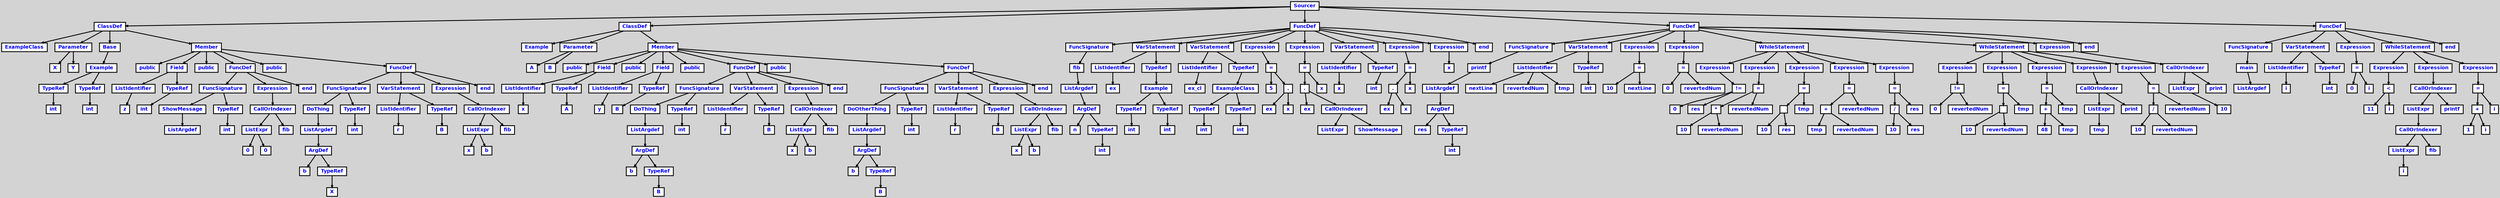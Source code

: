 digraph {

	ordering=out;
	ranksep=.4;
	bgcolor="lightgrey";  node [shape=box, fixedsize=false, fontsize=12, fontname="Helvetica-bold", fontcolor="blue"
	width=.25, height=.25, color="black", fillcolor="white", style="filled, solid, bold"];

	edge [arrowsize=.5, color="black", style="bold"]

	n000012FBF4883410[label="Sourcer"]
	n000012FBF4858E70[label="ClassDef"]
	n000012FBF4858D38[label="ExampleClass"]
	n000012FBF48590E0[label="Parameter"]
	n000012FBF4851BE0[label="X"]
	n000012FBF4851D18[label="Y"]
	n000012FBF4859218[label="Base"]
	n000012FBF4859350[label="Example"]
	n000012FBF4851F88[label="TypeRef"]
	n000012FBF4851AA8[label="int"]
	n000012FBF48521F8[label="TypeRef"]
	n000012FBF4851E50[label="int"]
	n000012FBF4859488[label="Member"]
	n000012FBF4852330[label="public"]
	n000012FBF4852A80[label="Field"]
	n000012FBF48525A0[label="ListIdentifier"]
	n000012FBF4852468[label="z"]
	n000012FBF4852948[label="TypeRef"]
	n000012FBF48526D8[label="int"]
	n000012FBF4852BB8[label="public"]
	n000012FBF4855180[label="FuncDef"]
	n000012FBF48531D0[label="FuncSignature"]
	n000012FBF4853308[label="ShowMessage"]
	n000012FBF4852E28[label="ListArgdef"]
	n000012FBF4853098[label="TypeRef"]
	n000012FBF4852CF0[label="int"]
	n000012FBF48553F0[label="Expression"]
	n000012FBF4855528[label="CallOrIndexer"]
	n000012FBF4854CA0[label="ListExpr"]
	n000012FBF4854550[label="0"]
	n000012FBF48548F8[label="0"]
	n000012FBF4854418[label="fib"]
	n000012FBF4854070[label="end"]
	n000012FBF4855798[label="public"]
	n000012FBF4858858[label="FuncDef"]
	n000012FBF4856290[label="FuncSignature"]
	n000012FBF48563C8[label="DoThing"]
	n000012FBF4855EE8[label="ListArgdef"]
	n000012FBF4855C78[label="ArgDef"]
	n000012FBF48558D0[label="b"]
	n000012FBF4855B40[label="TypeRef"]
	n000012FBF4855A08[label="X"]
	n000012FBF4856158[label="TypeRef"]
	n000012FBF4855DB0[label="int"]
	n000012FBF48568A8[label="VarStatement"]
	n000012FBF4856638[label="ListIdentifier"]
	n000012FBF4856500[label="r"]
	n000012FBF4856B18[label="TypeRef"]
	n000012FBF48569E0[label="B"]
	n000012FBF4858AC8[label="Expression"]
	n000012FBF4858C00[label="CallOrIndexer"]
	n000012FBF4858378[label="ListExpr"]
	n000012FBF4857C28[label="x"]
	n000012FBF4857FD0[label="b"]
	n000012FBF4857AF0[label="fib"]
	n000012FBF4857748[label="end"]
	n000012FBF48616F0[label="ClassDef"]
	n000012FBF48615B8[label="Example"]
	n000012FBF4861960[label="Parameter"]
	n000012FBF48595C0[label="A"]
	n000012FBF48596F8[label="B"]
	n000012FBF4861A98[label="Member"]
	n000012FBF4859830[label="public"]
	n000012FBF4859F80[label="Field"]
	n000012FBF4859AA0[label="ListIdentifier"]
	n000012FBF4859968[label="x"]
	n000012FBF4859E48[label="TypeRef"]
	n000012FBF4859D10[label="A"]
	n000012FBF485A0B8[label="public"]
	n000012FBF485A808[label="Field"]
	n000012FBF485A328[label="ListIdentifier"]
	n000012FBF485A1F0[label="y"]
	n000012FBF485A6D0[label="TypeRef"]
	n000012FBF485A598[label="B"]
	n000012FBF485A940[label="public"]
	n000012FBF485DA00[label="FuncDef"]
	n000012FBF485B438[label="FuncSignature"]
	n000012FBF485B570[label="DoThing"]
	n000012FBF485B090[label="ListArgdef"]
	n000012FBF485AE20[label="ArgDef"]
	n000012FBF485AA78[label="b"]
	n000012FBF485ACE8[label="TypeRef"]
	n000012FBF485ABB0[label="B"]
	n000012FBF485B300[label="TypeRef"]
	n000012FBF485AF58[label="int"]
	n000012FBF485BA50[label="VarStatement"]
	n000012FBF485B7E0[label="ListIdentifier"]
	n000012FBF485B6A8[label="r"]
	n000012FBF485BCC0[label="TypeRef"]
	n000012FBF485BB88[label="B"]
	n000012FBF485DC70[label="Expression"]
	n000012FBF485DDA8[label="CallOrIndexer"]
	n000012FBF485D520[label="ListExpr"]
	n000012FBF485CDD0[label="x"]
	n000012FBF485D178[label="b"]
	n000012FBF485CC98[label="fib"]
	n000012FBF485C8F0[label="end"]
	n000012FBF485E018[label="public"]
	n000012FBF48610D8[label="FuncDef"]
	n000012FBF485EB10[label="FuncSignature"]
	n000012FBF485EC48[label="DoOtherThing"]
	n000012FBF485E768[label="ListArgdef"]
	n000012FBF485E4F8[label="ArgDef"]
	n000012FBF485E150[label="b"]
	n000012FBF485E3C0[label="TypeRef"]
	n000012FBF485E288[label="B"]
	n000012FBF485E9D8[label="TypeRef"]
	n000012FBF485E630[label="int"]
	n000012FBF485F128[label="VarStatement"]
	n000012FBF485EEB8[label="ListIdentifier"]
	n000012FBF485ED80[label="r"]
	n000012FBF485F398[label="TypeRef"]
	n000012FBF485F260[label="B"]
	n000012FBF4861348[label="Expression"]
	n000012FBF4861480[label="CallOrIndexer"]
	n000012FBF4860BF8[label="ListExpr"]
	n000012FBF48604A8[label="x"]
	n000012FBF4860850[label="b"]
	n000012FBF4860370[label="fib"]
	n000012FBF485FFC8[label="end"]
	n000012FBF4869A90[label="FuncDef"]
	n000012FBF48621E8[label="FuncSignature"]
	n000012FBF4862320[label="fib"]
	n000012FBF48620B0[label="ListArgdef"]
	n000012FBF4861E40[label="ArgDef"]
	n000012FBF4861BD0[label="n"]
	n000012FBF4861D08[label="TypeRef"]
	n000012FBF4861828[label="int"]
	n000012FBF4862BA8[label="VarStatement"]
	n000012FBF4862590[label="ListIdentifier"]
	n000012FBF4862458[label="ex"]
	n000012FBF4862F50[label="TypeRef"]
	n000012FBF4862E18[label="Example"]
	n000012FBF4862A70[label="TypeRef"]
	n000012FBF4862800[label="int"]
	n000012FBF4862CE0[label="TypeRef"]
	n000012FBF4862938[label="int"]
	n000012FBF48636A0[label="VarStatement"]
	n000012FBF4863088[label="ListIdentifier"]
	n000012FBF48626C8[label="ex_cl"]
	n000012FBF4863A48[label="TypeRef"]
	n000012FBF4863910[label="ExampleClass"]
	n000012FBF4863568[label="TypeRef"]
	n000012FBF48632F8[label="int"]
	n000012FBF48637D8[label="TypeRef"]
	n000012FBF4863430[label="int"]
	n000012FBF4864DC8[label="Expression"]
	n000012FBF4864F00[label="="]
	n000012FBF4864B58[label="5"]
	n000012FBF4864A20[label="."]
	n000012FBF48647B0[label="ex"]
	n000012FBF4864678[label="x"]
	n000012FBF4866280[label="Expression"]
	n000012FBF48679A8[label="="]
	n000012FBF4867AE0[label="."]
	n000012FBF4866628[label="ex"]
	n000012FBF4867738[label="CallOrIndexer"]
	n000012FBF4866EB0[label="ListExpr"]
	n000012FBF4866760[label="ShowMessage"]
	n000012FBF48652A8[label="x"]
	n000012FBF4867E88[label="VarStatement"]
	n000012FBF4867600[label="ListIdentifier"]
	n000012FBF4866148[label="x"]
	n000012FBF4867FC0[label="TypeRef"]
	n000012FBF4867D50[label="int"]
	n000012FBF4868D28[label="Expression"]
	n000012FBF48695B0[label="="]
	n000012FBF4869478[label="."]
	n000012FBF48690D0[label="ex"]
	n000012FBF4869340[label="x"]
	n000012FBF4868368[label="x"]
	n000012FBF4869BC8[label="Expression"]
	n000012FBF4869820[label="x"]
	n000012FBF48696E8[label="end"]
	n000012FBF487C048[label="FuncDef"]
	n000012FBF486A450[label="FuncSignature"]
	n000012FBF486A588[label="printf"]
	n000012FBF486A318[label="ListArgdef"]
	n000012FBF486A0A8[label="ArgDef"]
	n000012FBF4869E38[label="res"]
	n000012FBF4869F70[label="TypeRef"]
	n000012FBF4869D00[label="int"]
	n000012FBF486AE10[label="VarStatement"]
	n000012FBF486A7F8[label="ListIdentifier"]
	n000012FBF486A6C0[label="nextLine"]
	n000012FBF486A930[label="revertedNum"]
	n000012FBF486AA68[label="tmp"]
	n000012FBF486AF48[label="TypeRef"]
	n000012FBF486ACD8[label="int"]
	n000012FBF486BA40[label="Expression"]
	n000012FBF486BF20[label="="]
	n000012FBF486BB78[label="10"]
	n000012FBF486B2F0[label="nextLine"]
	n000012FBF486C8E0[label="Expression"]
	n000012FBF486CDC0[label="="]
	n000012FBF486CA18[label="0"]
	n000012FBF486C190[label="revertedNum"]
	n000012FBF4873078[label="WhileStatement"]
	n000012FBF48732E8[label="Expression"]
	n000012FBF486D8B8[label="!="]
	n000012FBF486DB28[label="0"]
	n000012FBF486D030[label="res"]
	n000012FBF486EC38[label="Expression"]
	n000012FBF486F250[label="="]
	n000012FBF486F118[label="*"]
	n000012FBF486F388[label="10"]
	n000012FBF486EEA8[label="revertedNum"]
	n000012FBF486E008[label="revertedNum"]
	n000012FBF4870360[label="Expression"]
	n000012FBF4870978[label="="]
	n000012FBF4870840[label=""]
	n000012FBF4870AB0[label="10"]
	n000012FBF48705D0[label="res"]
	n000012FBF486F730[label="tmp"]
	n000012FBF4871A88[label="Expression"]
	n000012FBF48720A0[label="="]
	n000012FBF4871F68[label="+"]
	n000012FBF48721D8[label="tmp"]
	n000012FBF4871CF8[label="revertedNum"]
	n000012FBF4870E58[label="revertedNum"]
	n000012FBF48731B0[label="Expression"]
	n000012FBF48737C8[label="="]
	n000012FBF4873690[label="/"]
	n000012FBF4873900[label="10"]
	n000012FBF4873420[label="res"]
	n000012FBF4872580[label="res"]
	n000012FBF487A098[label="WhileStatement"]
	n000012FBF487A308[label="Expression"]
	n000012FBF4874668[label="!="]
	n000012FBF48748D8[label="0"]
	n000012FBF4873DE0[label="revertedNum"]
	n000012FBF48759E8[label="Expression"]
	n000012FBF4876000[label="="]
	n000012FBF4875EC8[label=""]
	n000012FBF4876138[label="10"]
	n000012FBF4875C58[label="revertedNum"]
	n000012FBF4874DB8[label="tmp"]
	n000012FBF4877110[label="Expression"]
	n000012FBF4877728[label="="]
	n000012FBF48775F0[label="+"]
	n000012FBF4877860[label="48"]
	n000012FBF4877380[label="tmp"]
	n000012FBF48764E0[label="tmp"]
	n000012FBF48790C0[label="Expression"]
	n000012FBF48791F8[label="CallOrIndexer"]
	n000012FBF4878970[label="ListExpr"]
	n000012FBF48785C8[label="tmp"]
	n000012FBF4878490[label="print"]
	n000012FBF487A1D0[label="Expression"]
	n000012FBF487A7E8[label="="]
	n000012FBF487A6B0[label="/"]
	n000012FBF487A920[label="10"]
	n000012FBF487A440[label="revertedNum"]
	n000012FBF48795A0[label="revertedNum"]
	n000012FBF487C2B8[label="Expression"]
	n000012FBF487C3F0[label="CallOrIndexer"]
	n000012FBF487BB68[label="ListExpr"]
	n000012FBF487B7C0[label="10"]
	n000012FBF487B688[label="print"]
	n000012FBF487B2E0[label="end"]
	n000012FBF4881BB0[label="FuncDef"]
	n000012FBF487C798[label="FuncSignature"]
	n000012FBF487C8D0[label="main"]
	n000012FBF487C660[label="ListArgdef"]
	n000012FBF487CEE8[label="VarStatement"]
	n000012FBF487CB40[label="ListIdentifier"]
	n000012FBF487CA08[label="i"]
	n000012FBF487D020[label="TypeRef"]
	n000012FBF487CDB0[label="int"]
	n000012FBF487DB18[label="Expression"]
	n000012FBF487DFF8[label="="]
	n000012FBF487DC50[label="0"]
	n000012FBF487D3C8[label="i"]
	n000012FBF4882918[label="WhileStatement"]
	n000012FBF4882B88[label="Expression"]
	n000012FBF487EAF0[label="<"]
	n000012FBF487ED60[label="11"]
	n000012FBF487E268[label="i"]
	n000012FBF4881940[label="Expression"]
	n000012FBF4881A78[label="CallOrIndexer"]
	n000012FBF48810B8[label="ListExpr"]
	n000012FBF48811F0[label="CallOrIndexer"]
	n000012FBF4880968[label="ListExpr"]
	n000012FBF48805C0[label="i"]
	n000012FBF4880488[label="fib"]
	n000012FBF4880218[label="printf"]
	n000012FBF4882A50[label="Expression"]
	n000012FBF4883068[label="="]
	n000012FBF4882F30[label="+"]
	n000012FBF48831A0[label="1"]
	n000012FBF4882CC0[label="i"]
	n000012FBF4881E20[label="i"]
	n000012FBF487DEC0[label="end"]

		n000012FBF4883410 -> n000012FBF4858E70		// Sourcer -> ClassDef
		n000012FBF4858E70 -> n000012FBF4858D38		// ClassDef -> ExampleClass
		n000012FBF4858E70 -> n000012FBF48590E0		// ClassDef -> Parameter
		n000012FBF48590E0 -> n000012FBF4851BE0		// Parameter -> X
		n000012FBF48590E0 -> n000012FBF4851D18		// Parameter -> Y
		n000012FBF4858E70 -> n000012FBF4859218		// ClassDef -> Base
		n000012FBF4859218 -> n000012FBF4859350		// Base -> Example
		n000012FBF4859350 -> n000012FBF4851F88		// Example -> TypeRef
		n000012FBF4851F88 -> n000012FBF4851AA8		// TypeRef -> int
		n000012FBF4859350 -> n000012FBF48521F8		// Example -> TypeRef
		n000012FBF48521F8 -> n000012FBF4851E50		// TypeRef -> int
		n000012FBF4858E70 -> n000012FBF4859488		// ClassDef -> Member
		n000012FBF4859488 -> n000012FBF4852330		// Member -> public
		n000012FBF4859488 -> n000012FBF4852A80		// Member -> Field
		n000012FBF4852A80 -> n000012FBF48525A0		// Field -> ListIdentifier
		n000012FBF48525A0 -> n000012FBF4852468		// ListIdentifier -> z
		n000012FBF4852A80 -> n000012FBF4852948		// Field -> TypeRef
		n000012FBF4852948 -> n000012FBF48526D8		// TypeRef -> int
		n000012FBF4859488 -> n000012FBF4852BB8		// Member -> public
		n000012FBF4859488 -> n000012FBF4855180		// Member -> FuncDef
		n000012FBF4855180 -> n000012FBF48531D0		// FuncDef -> FuncSignature
		n000012FBF48531D0 -> n000012FBF4853308		// FuncSignature -> ShowMessage
		n000012FBF4853308 -> n000012FBF4852E28		// ShowMessage -> ListArgdef
		n000012FBF48531D0 -> n000012FBF4853098		// FuncSignature -> TypeRef
		n000012FBF4853098 -> n000012FBF4852CF0		// TypeRef -> int
		n000012FBF4855180 -> n000012FBF48553F0		// FuncDef -> Expression
		n000012FBF48553F0 -> n000012FBF4855528		// Expression -> CallOrIndexer
		n000012FBF4855528 -> n000012FBF4854CA0		// CallOrIndexer -> ListExpr
		n000012FBF4854CA0 -> n000012FBF4854550		// ListExpr -> 0
		n000012FBF4854CA0 -> n000012FBF48548F8		// ListExpr -> 0
		n000012FBF4855528 -> n000012FBF4854418		// CallOrIndexer -> fib
		n000012FBF4855180 -> n000012FBF4854070		// FuncDef -> end
		n000012FBF4859488 -> n000012FBF4855798		// Member -> public
		n000012FBF4859488 -> n000012FBF4858858		// Member -> FuncDef
		n000012FBF4858858 -> n000012FBF4856290		// FuncDef -> FuncSignature
		n000012FBF4856290 -> n000012FBF48563C8		// FuncSignature -> DoThing
		n000012FBF48563C8 -> n000012FBF4855EE8		// DoThing -> ListArgdef
		n000012FBF4855EE8 -> n000012FBF4855C78		// ListArgdef -> ArgDef
		n000012FBF4855C78 -> n000012FBF48558D0		// ArgDef -> b
		n000012FBF4855C78 -> n000012FBF4855B40		// ArgDef -> TypeRef
		n000012FBF4855B40 -> n000012FBF4855A08		// TypeRef -> X
		n000012FBF4856290 -> n000012FBF4856158		// FuncSignature -> TypeRef
		n000012FBF4856158 -> n000012FBF4855DB0		// TypeRef -> int
		n000012FBF4858858 -> n000012FBF48568A8		// FuncDef -> VarStatement
		n000012FBF48568A8 -> n000012FBF4856638		// VarStatement -> ListIdentifier
		n000012FBF4856638 -> n000012FBF4856500		// ListIdentifier -> r
		n000012FBF48568A8 -> n000012FBF4856B18		// VarStatement -> TypeRef
		n000012FBF4856B18 -> n000012FBF48569E0		// TypeRef -> B
		n000012FBF4858858 -> n000012FBF4858AC8		// FuncDef -> Expression
		n000012FBF4858AC8 -> n000012FBF4858C00		// Expression -> CallOrIndexer
		n000012FBF4858C00 -> n000012FBF4858378		// CallOrIndexer -> ListExpr
		n000012FBF4858378 -> n000012FBF4857C28		// ListExpr -> x
		n000012FBF4858378 -> n000012FBF4857FD0		// ListExpr -> b
		n000012FBF4858C00 -> n000012FBF4857AF0		// CallOrIndexer -> fib
		n000012FBF4858858 -> n000012FBF4857748		// FuncDef -> end
		n000012FBF4883410 -> n000012FBF48616F0		// Sourcer -> ClassDef
		n000012FBF48616F0 -> n000012FBF48615B8		// ClassDef -> Example
		n000012FBF48616F0 -> n000012FBF4861960		// ClassDef -> Parameter
		n000012FBF4861960 -> n000012FBF48595C0		// Parameter -> A
		n000012FBF4861960 -> n000012FBF48596F8		// Parameter -> B
		n000012FBF48616F0 -> n000012FBF4861A98		// ClassDef -> Member
		n000012FBF4861A98 -> n000012FBF4859830		// Member -> public
		n000012FBF4861A98 -> n000012FBF4859F80		// Member -> Field
		n000012FBF4859F80 -> n000012FBF4859AA0		// Field -> ListIdentifier
		n000012FBF4859AA0 -> n000012FBF4859968		// ListIdentifier -> x
		n000012FBF4859F80 -> n000012FBF4859E48		// Field -> TypeRef
		n000012FBF4859E48 -> n000012FBF4859D10		// TypeRef -> A
		n000012FBF4861A98 -> n000012FBF485A0B8		// Member -> public
		n000012FBF4861A98 -> n000012FBF485A808		// Member -> Field
		n000012FBF485A808 -> n000012FBF485A328		// Field -> ListIdentifier
		n000012FBF485A328 -> n000012FBF485A1F0		// ListIdentifier -> y
		n000012FBF485A808 -> n000012FBF485A6D0		// Field -> TypeRef
		n000012FBF485A6D0 -> n000012FBF485A598		// TypeRef -> B
		n000012FBF4861A98 -> n000012FBF485A940		// Member -> public
		n000012FBF4861A98 -> n000012FBF485DA00		// Member -> FuncDef
		n000012FBF485DA00 -> n000012FBF485B438		// FuncDef -> FuncSignature
		n000012FBF485B438 -> n000012FBF485B570		// FuncSignature -> DoThing
		n000012FBF485B570 -> n000012FBF485B090		// DoThing -> ListArgdef
		n000012FBF485B090 -> n000012FBF485AE20		// ListArgdef -> ArgDef
		n000012FBF485AE20 -> n000012FBF485AA78		// ArgDef -> b
		n000012FBF485AE20 -> n000012FBF485ACE8		// ArgDef -> TypeRef
		n000012FBF485ACE8 -> n000012FBF485ABB0		// TypeRef -> B
		n000012FBF485B438 -> n000012FBF485B300		// FuncSignature -> TypeRef
		n000012FBF485B300 -> n000012FBF485AF58		// TypeRef -> int
		n000012FBF485DA00 -> n000012FBF485BA50		// FuncDef -> VarStatement
		n000012FBF485BA50 -> n000012FBF485B7E0		// VarStatement -> ListIdentifier
		n000012FBF485B7E0 -> n000012FBF485B6A8		// ListIdentifier -> r
		n000012FBF485BA50 -> n000012FBF485BCC0		// VarStatement -> TypeRef
		n000012FBF485BCC0 -> n000012FBF485BB88		// TypeRef -> B
		n000012FBF485DA00 -> n000012FBF485DC70		// FuncDef -> Expression
		n000012FBF485DC70 -> n000012FBF485DDA8		// Expression -> CallOrIndexer
		n000012FBF485DDA8 -> n000012FBF485D520		// CallOrIndexer -> ListExpr
		n000012FBF485D520 -> n000012FBF485CDD0		// ListExpr -> x
		n000012FBF485D520 -> n000012FBF485D178		// ListExpr -> b
		n000012FBF485DDA8 -> n000012FBF485CC98		// CallOrIndexer -> fib
		n000012FBF485DA00 -> n000012FBF485C8F0		// FuncDef -> end
		n000012FBF4861A98 -> n000012FBF485E018		// Member -> public
		n000012FBF4861A98 -> n000012FBF48610D8		// Member -> FuncDef
		n000012FBF48610D8 -> n000012FBF485EB10		// FuncDef -> FuncSignature
		n000012FBF485EB10 -> n000012FBF485EC48		// FuncSignature -> DoOtherThing
		n000012FBF485EC48 -> n000012FBF485E768		// DoOtherThing -> ListArgdef
		n000012FBF485E768 -> n000012FBF485E4F8		// ListArgdef -> ArgDef
		n000012FBF485E4F8 -> n000012FBF485E150		// ArgDef -> b
		n000012FBF485E4F8 -> n000012FBF485E3C0		// ArgDef -> TypeRef
		n000012FBF485E3C0 -> n000012FBF485E288		// TypeRef -> B
		n000012FBF485EB10 -> n000012FBF485E9D8		// FuncSignature -> TypeRef
		n000012FBF485E9D8 -> n000012FBF485E630		// TypeRef -> int
		n000012FBF48610D8 -> n000012FBF485F128		// FuncDef -> VarStatement
		n000012FBF485F128 -> n000012FBF485EEB8		// VarStatement -> ListIdentifier
		n000012FBF485EEB8 -> n000012FBF485ED80		// ListIdentifier -> r
		n000012FBF485F128 -> n000012FBF485F398		// VarStatement -> TypeRef
		n000012FBF485F398 -> n000012FBF485F260		// TypeRef -> B
		n000012FBF48610D8 -> n000012FBF4861348		// FuncDef -> Expression
		n000012FBF4861348 -> n000012FBF4861480		// Expression -> CallOrIndexer
		n000012FBF4861480 -> n000012FBF4860BF8		// CallOrIndexer -> ListExpr
		n000012FBF4860BF8 -> n000012FBF48604A8		// ListExpr -> x
		n000012FBF4860BF8 -> n000012FBF4860850		// ListExpr -> b
		n000012FBF4861480 -> n000012FBF4860370		// CallOrIndexer -> fib
		n000012FBF48610D8 -> n000012FBF485FFC8		// FuncDef -> end
		n000012FBF4883410 -> n000012FBF4869A90		// Sourcer -> FuncDef
		n000012FBF4869A90 -> n000012FBF48621E8		// FuncDef -> FuncSignature
		n000012FBF48621E8 -> n000012FBF4862320		// FuncSignature -> fib
		n000012FBF4862320 -> n000012FBF48620B0		// fib -> ListArgdef
		n000012FBF48620B0 -> n000012FBF4861E40		// ListArgdef -> ArgDef
		n000012FBF4861E40 -> n000012FBF4861BD0		// ArgDef -> n
		n000012FBF4861E40 -> n000012FBF4861D08		// ArgDef -> TypeRef
		n000012FBF4861D08 -> n000012FBF4861828		// TypeRef -> int
		n000012FBF4869A90 -> n000012FBF4862BA8		// FuncDef -> VarStatement
		n000012FBF4862BA8 -> n000012FBF4862590		// VarStatement -> ListIdentifier
		n000012FBF4862590 -> n000012FBF4862458		// ListIdentifier -> ex
		n000012FBF4862BA8 -> n000012FBF4862F50		// VarStatement -> TypeRef
		n000012FBF4862F50 -> n000012FBF4862E18		// TypeRef -> Example
		n000012FBF4862E18 -> n000012FBF4862A70		// Example -> TypeRef
		n000012FBF4862A70 -> n000012FBF4862800		// TypeRef -> int
		n000012FBF4862E18 -> n000012FBF4862CE0		// Example -> TypeRef
		n000012FBF4862CE0 -> n000012FBF4862938		// TypeRef -> int
		n000012FBF4869A90 -> n000012FBF48636A0		// FuncDef -> VarStatement
		n000012FBF48636A0 -> n000012FBF4863088		// VarStatement -> ListIdentifier
		n000012FBF4863088 -> n000012FBF48626C8		// ListIdentifier -> ex_cl
		n000012FBF48636A0 -> n000012FBF4863A48		// VarStatement -> TypeRef
		n000012FBF4863A48 -> n000012FBF4863910		// TypeRef -> ExampleClass
		n000012FBF4863910 -> n000012FBF4863568		// ExampleClass -> TypeRef
		n000012FBF4863568 -> n000012FBF48632F8		// TypeRef -> int
		n000012FBF4863910 -> n000012FBF48637D8		// ExampleClass -> TypeRef
		n000012FBF48637D8 -> n000012FBF4863430		// TypeRef -> int
		n000012FBF4869A90 -> n000012FBF4864DC8		// FuncDef -> Expression
		n000012FBF4864DC8 -> n000012FBF4864F00		// Expression -> =
		n000012FBF4864F00 -> n000012FBF4864B58		// = -> 5
		n000012FBF4864F00 -> n000012FBF4864A20		// = -> .
		n000012FBF4864A20 -> n000012FBF48647B0		// . -> ex
		n000012FBF4864A20 -> n000012FBF4864678		// . -> x
		n000012FBF4869A90 -> n000012FBF4866280		// FuncDef -> Expression
		n000012FBF4866280 -> n000012FBF48679A8		// Expression -> =
		n000012FBF48679A8 -> n000012FBF4867AE0		// = -> .
		n000012FBF4867AE0 -> n000012FBF4866628		// . -> ex
		n000012FBF4867AE0 -> n000012FBF4867738		// . -> CallOrIndexer
		n000012FBF4867738 -> n000012FBF4866EB0		// CallOrIndexer -> ListExpr
		n000012FBF4867738 -> n000012FBF4866760		// CallOrIndexer -> ShowMessage
		n000012FBF48679A8 -> n000012FBF48652A8		// = -> x
		n000012FBF4869A90 -> n000012FBF4867E88		// FuncDef -> VarStatement
		n000012FBF4867E88 -> n000012FBF4867600		// VarStatement -> ListIdentifier
		n000012FBF4867600 -> n000012FBF4866148		// ListIdentifier -> x
		n000012FBF4867E88 -> n000012FBF4867FC0		// VarStatement -> TypeRef
		n000012FBF4867FC0 -> n000012FBF4867D50		// TypeRef -> int
		n000012FBF4869A90 -> n000012FBF4868D28		// FuncDef -> Expression
		n000012FBF4868D28 -> n000012FBF48695B0		// Expression -> =
		n000012FBF48695B0 -> n000012FBF4869478		// = -> .
		n000012FBF4869478 -> n000012FBF48690D0		// . -> ex
		n000012FBF4869478 -> n000012FBF4869340		// . -> x
		n000012FBF48695B0 -> n000012FBF4868368		// = -> x
		n000012FBF4869A90 -> n000012FBF4869BC8		// FuncDef -> Expression
		n000012FBF4869BC8 -> n000012FBF4869820		// Expression -> x
		n000012FBF4869A90 -> n000012FBF48696E8		// FuncDef -> end
		n000012FBF4883410 -> n000012FBF487C048		// Sourcer -> FuncDef
		n000012FBF487C048 -> n000012FBF486A450		// FuncDef -> FuncSignature
		n000012FBF486A450 -> n000012FBF486A588		// FuncSignature -> printf
		n000012FBF486A588 -> n000012FBF486A318		// printf -> ListArgdef
		n000012FBF486A318 -> n000012FBF486A0A8		// ListArgdef -> ArgDef
		n000012FBF486A0A8 -> n000012FBF4869E38		// ArgDef -> res
		n000012FBF486A0A8 -> n000012FBF4869F70		// ArgDef -> TypeRef
		n000012FBF4869F70 -> n000012FBF4869D00		// TypeRef -> int
		n000012FBF487C048 -> n000012FBF486AE10		// FuncDef -> VarStatement
		n000012FBF486AE10 -> n000012FBF486A7F8		// VarStatement -> ListIdentifier
		n000012FBF486A7F8 -> n000012FBF486A6C0		// ListIdentifier -> nextLine
		n000012FBF486A7F8 -> n000012FBF486A930		// ListIdentifier -> revertedNum
		n000012FBF486A7F8 -> n000012FBF486AA68		// ListIdentifier -> tmp
		n000012FBF486AE10 -> n000012FBF486AF48		// VarStatement -> TypeRef
		n000012FBF486AF48 -> n000012FBF486ACD8		// TypeRef -> int
		n000012FBF487C048 -> n000012FBF486BA40		// FuncDef -> Expression
		n000012FBF486BA40 -> n000012FBF486BF20		// Expression -> =
		n000012FBF486BF20 -> n000012FBF486BB78		// = -> 10
		n000012FBF486BF20 -> n000012FBF486B2F0		// = -> nextLine
		n000012FBF487C048 -> n000012FBF486C8E0		// FuncDef -> Expression
		n000012FBF486C8E0 -> n000012FBF486CDC0		// Expression -> =
		n000012FBF486CDC0 -> n000012FBF486CA18		// = -> 0
		n000012FBF486CDC0 -> n000012FBF486C190		// = -> revertedNum
		n000012FBF487C048 -> n000012FBF4873078		// FuncDef -> WhileStatement
		n000012FBF4873078 -> n000012FBF48732E8		// WhileStatement -> Expression
		n000012FBF48732E8 -> n000012FBF486D8B8		// Expression -> !=
		n000012FBF486D8B8 -> n000012FBF486DB28		// != -> 0
		n000012FBF486D8B8 -> n000012FBF486D030		// != -> res
		n000012FBF4873078 -> n000012FBF486EC38		// WhileStatement -> Expression
		n000012FBF486EC38 -> n000012FBF486F250		// Expression -> =
		n000012FBF486F250 -> n000012FBF486F118		// = -> *
		n000012FBF486F118 -> n000012FBF486F388		// * -> 10
		n000012FBF486F118 -> n000012FBF486EEA8		// * -> revertedNum
		n000012FBF486F250 -> n000012FBF486E008		// = -> revertedNum
		n000012FBF4873078 -> n000012FBF4870360		// WhileStatement -> Expression
		n000012FBF4870360 -> n000012FBF4870978		// Expression -> =
		n000012FBF4870978 -> n000012FBF4870840		// = -> 
		n000012FBF4870840 -> n000012FBF4870AB0		// > 10
		n000012FBF4870840 -> n000012FBF48705D0		// > res
		n000012FBF4870978 -> n000012FBF486F730		// = -> tmp
		n000012FBF4873078 -> n000012FBF4871A88		// WhileStatement -> Expression
		n000012FBF4871A88 -> n000012FBF48720A0		// Expression -> =
		n000012FBF48720A0 -> n000012FBF4871F68		// = -> +
		n000012FBF4871F68 -> n000012FBF48721D8		// + -> tmp
		n000012FBF4871F68 -> n000012FBF4871CF8		// + -> revertedNum
		n000012FBF48720A0 -> n000012FBF4870E58		// = -> revertedNum
		n000012FBF4873078 -> n000012FBF48731B0		// WhileStatement -> Expression
		n000012FBF48731B0 -> n000012FBF48737C8		// Expression -> =
		n000012FBF48737C8 -> n000012FBF4873690		// = -> /
		n000012FBF4873690 -> n000012FBF4873900		// / -> 10
		n000012FBF4873690 -> n000012FBF4873420		// / -> res
		n000012FBF48737C8 -> n000012FBF4872580		// = -> res
		n000012FBF487C048 -> n000012FBF487A098		// FuncDef -> WhileStatement
		n000012FBF487A098 -> n000012FBF487A308		// WhileStatement -> Expression
		n000012FBF487A308 -> n000012FBF4874668		// Expression -> !=
		n000012FBF4874668 -> n000012FBF48748D8		// != -> 0
		n000012FBF4874668 -> n000012FBF4873DE0		// != -> revertedNum
		n000012FBF487A098 -> n000012FBF48759E8		// WhileStatement -> Expression
		n000012FBF48759E8 -> n000012FBF4876000		// Expression -> =
		n000012FBF4876000 -> n000012FBF4875EC8		// = -> 
		n000012FBF4875EC8 -> n000012FBF4876138		// > 10
		n000012FBF4875EC8 -> n000012FBF4875C58		// > revertedNum
		n000012FBF4876000 -> n000012FBF4874DB8		// = -> tmp
		n000012FBF487A098 -> n000012FBF4877110		// WhileStatement -> Expression
		n000012FBF4877110 -> n000012FBF4877728		// Expression -> =
		n000012FBF4877728 -> n000012FBF48775F0		// = -> +
		n000012FBF48775F0 -> n000012FBF4877860		// + -> 48
		n000012FBF48775F0 -> n000012FBF4877380		// + -> tmp
		n000012FBF4877728 -> n000012FBF48764E0		// = -> tmp
		n000012FBF487A098 -> n000012FBF48790C0		// WhileStatement -> Expression
		n000012FBF48790C0 -> n000012FBF48791F8		// Expression -> CallOrIndexer
		n000012FBF48791F8 -> n000012FBF4878970		// CallOrIndexer -> ListExpr
		n000012FBF4878970 -> n000012FBF48785C8		// ListExpr -> tmp
		n000012FBF48791F8 -> n000012FBF4878490		// CallOrIndexer -> print
		n000012FBF487A098 -> n000012FBF487A1D0		// WhileStatement -> Expression
		n000012FBF487A1D0 -> n000012FBF487A7E8		// Expression -> =
		n000012FBF487A7E8 -> n000012FBF487A6B0		// = -> /
		n000012FBF487A6B0 -> n000012FBF487A920		// / -> 10
		n000012FBF487A6B0 -> n000012FBF487A440		// / -> revertedNum
		n000012FBF487A7E8 -> n000012FBF48795A0		// = -> revertedNum
		n000012FBF487C048 -> n000012FBF487C2B8		// FuncDef -> Expression
		n000012FBF487C2B8 -> n000012FBF487C3F0		// Expression -> CallOrIndexer
		n000012FBF487C3F0 -> n000012FBF487BB68		// CallOrIndexer -> ListExpr
		n000012FBF487BB68 -> n000012FBF487B7C0		// ListExpr -> 10
		n000012FBF487C3F0 -> n000012FBF487B688		// CallOrIndexer -> print
		n000012FBF487C048 -> n000012FBF487B2E0		// FuncDef -> end
		n000012FBF4883410 -> n000012FBF4881BB0		// Sourcer -> FuncDef
		n000012FBF4881BB0 -> n000012FBF487C798		// FuncDef -> FuncSignature
		n000012FBF487C798 -> n000012FBF487C8D0		// FuncSignature -> main
		n000012FBF487C8D0 -> n000012FBF487C660		// main -> ListArgdef
		n000012FBF4881BB0 -> n000012FBF487CEE8		// FuncDef -> VarStatement
		n000012FBF487CEE8 -> n000012FBF487CB40		// VarStatement -> ListIdentifier
		n000012FBF487CB40 -> n000012FBF487CA08		// ListIdentifier -> i
		n000012FBF487CEE8 -> n000012FBF487D020		// VarStatement -> TypeRef
		n000012FBF487D020 -> n000012FBF487CDB0		// TypeRef -> int
		n000012FBF4881BB0 -> n000012FBF487DB18		// FuncDef -> Expression
		n000012FBF487DB18 -> n000012FBF487DFF8		// Expression -> =
		n000012FBF487DFF8 -> n000012FBF487DC50		// = -> 0
		n000012FBF487DFF8 -> n000012FBF487D3C8		// = -> i
		n000012FBF4881BB0 -> n000012FBF4882918		// FuncDef -> WhileStatement
		n000012FBF4882918 -> n000012FBF4882B88		// WhileStatement -> Expression
		n000012FBF4882B88 -> n000012FBF487EAF0		// Expression -> <
		n000012FBF487EAF0 -> n000012FBF487ED60		// < -> 11
		n000012FBF487EAF0 -> n000012FBF487E268		// < -> i
		n000012FBF4882918 -> n000012FBF4881940		// WhileStatement -> Expression
		n000012FBF4881940 -> n000012FBF4881A78		// Expression -> CallOrIndexer
		n000012FBF4881A78 -> n000012FBF48810B8		// CallOrIndexer -> ListExpr
		n000012FBF48810B8 -> n000012FBF48811F0		// ListExpr -> CallOrIndexer
		n000012FBF48811F0 -> n000012FBF4880968		// CallOrIndexer -> ListExpr
		n000012FBF4880968 -> n000012FBF48805C0		// ListExpr -> i
		n000012FBF48811F0 -> n000012FBF4880488		// CallOrIndexer -> fib
		n000012FBF4881A78 -> n000012FBF4880218		// CallOrIndexer -> printf
		n000012FBF4882918 -> n000012FBF4882A50		// WhileStatement -> Expression
		n000012FBF4882A50 -> n000012FBF4883068		// Expression -> =
		n000012FBF4883068 -> n000012FBF4882F30		// = -> +
		n000012FBF4882F30 -> n000012FBF48831A0		// + -> 1
		n000012FBF4882F30 -> n000012FBF4882CC0		// + -> i
		n000012FBF4883068 -> n000012FBF4881E20		// = -> i
		n000012FBF4881BB0 -> n000012FBF487DEC0		// FuncDef -> end

}